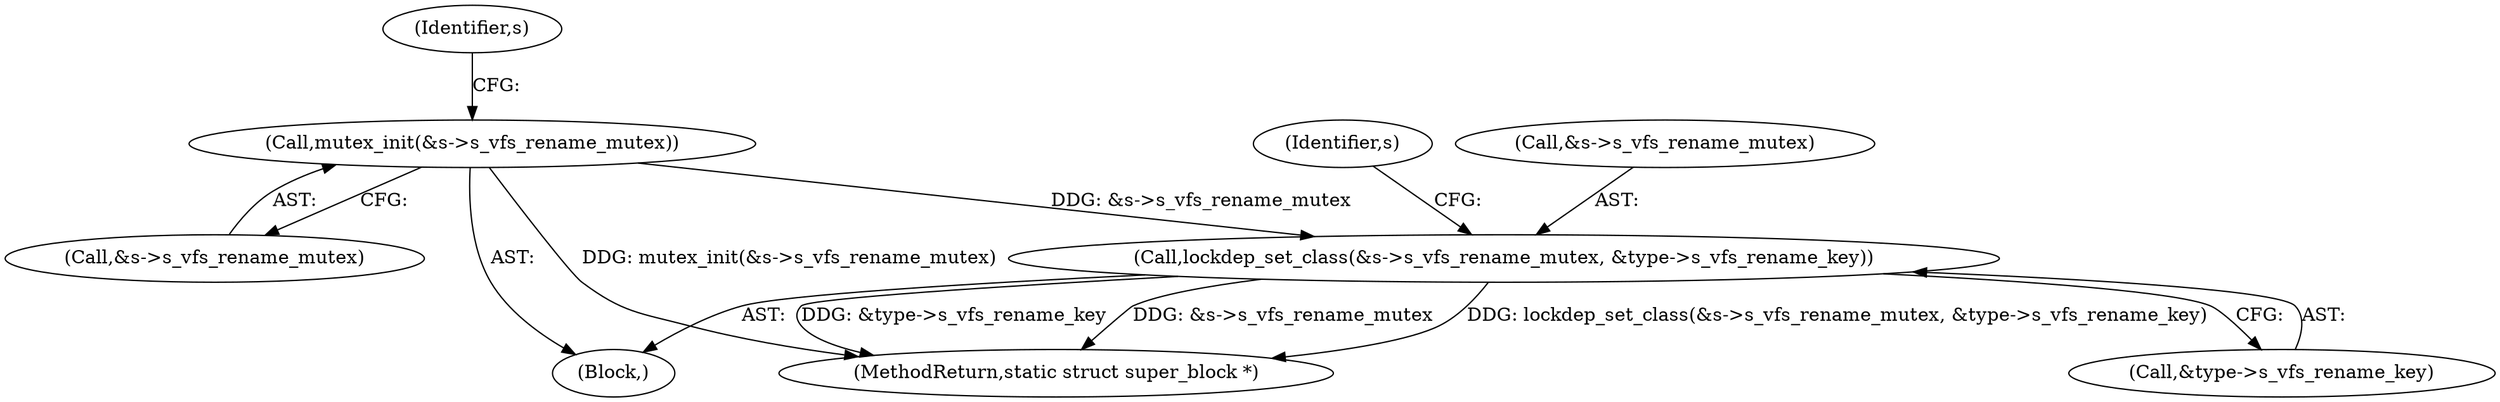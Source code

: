 digraph "0_linux_eee5cc2702929fd41cce28058dc6d6717f723f87_10@pointer" {
"1000275" [label="(Call,lockdep_set_class(&s->s_vfs_rename_mutex, &type->s_vfs_rename_key))"];
"1000270" [label="(Call,mutex_init(&s->s_vfs_rename_mutex))"];
"1000369" [label="(MethodReturn,static struct super_block *)"];
"1000271" [label="(Call,&s->s_vfs_rename_mutex)"];
"1000275" [label="(Call,lockdep_set_class(&s->s_vfs_rename_mutex, &type->s_vfs_rename_key))"];
"1000278" [label="(Identifier,s)"];
"1000104" [label="(Block,)"];
"1000288" [label="(Identifier,s)"];
"1000280" [label="(Call,&type->s_vfs_rename_key)"];
"1000276" [label="(Call,&s->s_vfs_rename_mutex)"];
"1000270" [label="(Call,mutex_init(&s->s_vfs_rename_mutex))"];
"1000275" -> "1000104"  [label="AST: "];
"1000275" -> "1000280"  [label="CFG: "];
"1000276" -> "1000275"  [label="AST: "];
"1000280" -> "1000275"  [label="AST: "];
"1000288" -> "1000275"  [label="CFG: "];
"1000275" -> "1000369"  [label="DDG: lockdep_set_class(&s->s_vfs_rename_mutex, &type->s_vfs_rename_key)"];
"1000275" -> "1000369"  [label="DDG: &type->s_vfs_rename_key"];
"1000275" -> "1000369"  [label="DDG: &s->s_vfs_rename_mutex"];
"1000270" -> "1000275"  [label="DDG: &s->s_vfs_rename_mutex"];
"1000270" -> "1000104"  [label="AST: "];
"1000270" -> "1000271"  [label="CFG: "];
"1000271" -> "1000270"  [label="AST: "];
"1000278" -> "1000270"  [label="CFG: "];
"1000270" -> "1000369"  [label="DDG: mutex_init(&s->s_vfs_rename_mutex)"];
}
